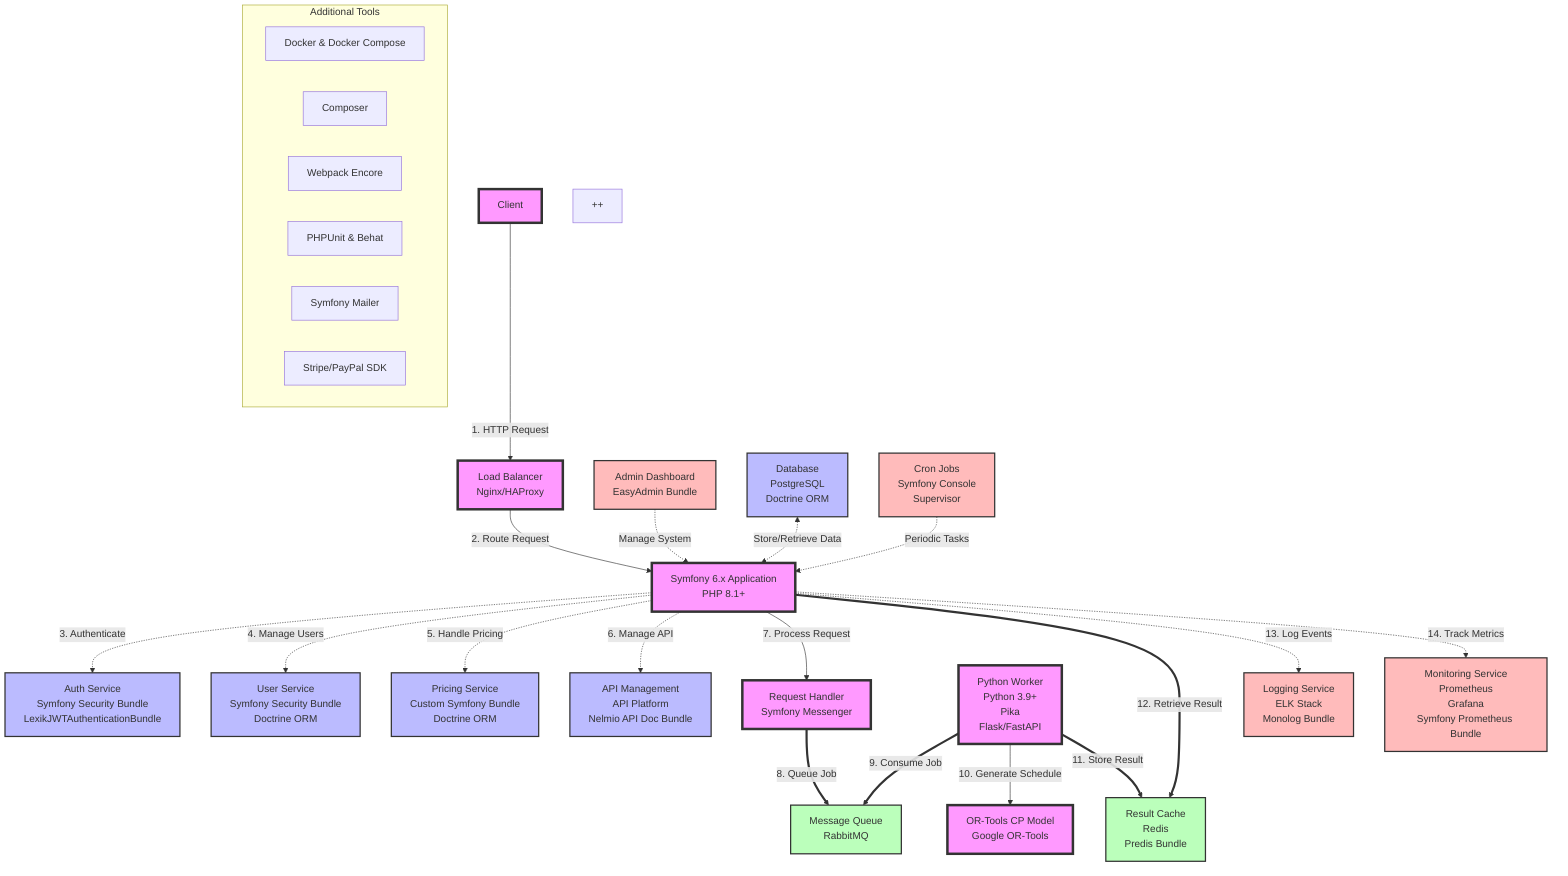 graph TD
    A[Client] -->|1. HTTP Request| B[Load Balancer<br>Nginx/HAProxy]
    B -->|2. Route Request| C[Symfony 6.x Application<br>PHP 8.1+]
    C -.->|3. Authenticate| D[Auth Service<br>Symfony Security Bundle<br>LexikJWTAuthenticationBundle]
    C -.->|4. Manage Users| E[User Service<br>Symfony Security Bundle<br>Doctrine ORM]
    C -.->|5. Handle Pricing| F[Pricing Service<br>Custom Symfony Bundle<br>Doctrine ORM]
    C -.->|6. Manage API| G[API Management<br>API Platform<br>Nelmio API Doc Bundle]
    C -->|7. Process Request| H[Request Handler<br>Symfony Messenger]
    H ==>|8. Queue Job| I[Message Queue<br>RabbitMQ]
    J[Python Worker<br>Python 3.9+<br>Pika<br>Flask/FastAPI] ==>|9. Consume Job| I
    J -->|10. Generate Schedule| K[OR-Tools CP Model<br>Google OR-Tools]
    J ==>|11. Store Result| L[Result Cache<br>Redis<br>Predis Bundle]
    C ==>|12. Retrieve Result| L
    C -.->|13. Log Events| M[Logging Service<br>ELK Stack<br>Monolog Bundle]
    C -.->|14. Track Metrics| N[Monitoring Service<br>Prometheus<br>Grafana<br>Symfony Prometheus Bundle]
    O[Admin Dashboard<br>EasyAdmin Bundle] -.->|Manage System| C
    P[Database<br>PostgreSQL<br>Doctrine ORM] <-.->|Store/Retrieve Data| C
    Q[Cron Jobs<br>Symfony Console<br>Supervisor] -.->|Periodic Tasks| C
++
    classDef mainFlow fill:#f9f,stroke:#333,stroke-width:4px;
    classDef dataFlow fill:#bbf,stroke:#333,stroke-width:2px;
    classDef asyncFlow fill:#bfb,stroke:#333,stroke-width:2px;
    classDef supportFlow fill:#fbb,stroke:#333,stroke-width:2px;

    class A,B,C,H,J,K mainFlow;
    class D,E,F,G,P dataFlow;
    class I,L asyncFlow;
    class M,N,O,Q supportFlow;

    subgraph Additional Tools
        R[Docker & Docker Compose]
        S[Composer]
        T[Webpack Encore]
        U[PHPUnit & Behat]
        V[Symfony Mailer]
        W[Stripe/PayPal SDK]
    end